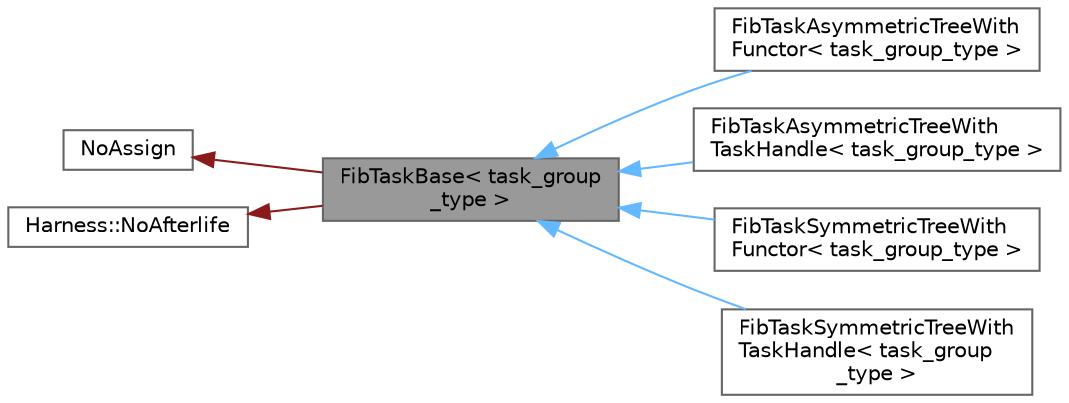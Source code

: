 digraph "FibTaskBase&lt; task_group_type &gt;"
{
 // LATEX_PDF_SIZE
  bgcolor="transparent";
  edge [fontname=Helvetica,fontsize=10,labelfontname=Helvetica,labelfontsize=10];
  node [fontname=Helvetica,fontsize=10,shape=box,height=0.2,width=0.4];
  rankdir="LR";
  Node1 [id="Node000001",label="FibTaskBase\< task_group\l_type \>",height=0.2,width=0.4,color="gray40", fillcolor="grey60", style="filled", fontcolor="black",tooltip=" "];
  Node2 -> Node1 [id="edge1_Node000001_Node000002",dir="back",color="firebrick4",style="solid",tooltip=" "];
  Node2 [id="Node000002",label="NoAssign",height=0.2,width=0.4,color="gray40", fillcolor="white", style="filled",URL="$class_no_assign.html",tooltip="Base class for prohibiting compiler-generated operator="];
  Node3 -> Node1 [id="edge2_Node000001_Node000003",dir="back",color="firebrick4",style="solid",tooltip=" "];
  Node3 [id="Node000003",label="Harness::NoAfterlife",height=0.2,width=0.4,color="gray40", fillcolor="white", style="filled",URL="$class_harness_1_1_no_afterlife.html",tooltip="Base class that asserts that no operations are made with the object after its destruction."];
  Node1 -> Node4 [id="edge3_Node000001_Node000004",dir="back",color="steelblue1",style="solid",tooltip=" "];
  Node4 [id="Node000004",label="FibTaskAsymmetricTreeWith\lFunctor\< task_group_type \>",height=0.2,width=0.4,color="gray40", fillcolor="white", style="filled",URL="$class_fib_task_asymmetric_tree_with_functor.html",tooltip=" "];
  Node1 -> Node5 [id="edge4_Node000001_Node000005",dir="back",color="steelblue1",style="solid",tooltip=" "];
  Node5 [id="Node000005",label="FibTaskAsymmetricTreeWith\lTaskHandle\< task_group_type \>",height=0.2,width=0.4,color="gray40", fillcolor="white", style="filled",URL="$class_fib_task_asymmetric_tree_with_task_handle.html",tooltip=" "];
  Node1 -> Node6 [id="edge5_Node000001_Node000006",dir="back",color="steelblue1",style="solid",tooltip=" "];
  Node6 [id="Node000006",label="FibTaskSymmetricTreeWith\lFunctor\< task_group_type \>",height=0.2,width=0.4,color="gray40", fillcolor="white", style="filled",URL="$class_fib_task_symmetric_tree_with_functor.html",tooltip=" "];
  Node1 -> Node7 [id="edge6_Node000001_Node000007",dir="back",color="steelblue1",style="solid",tooltip=" "];
  Node7 [id="Node000007",label="FibTaskSymmetricTreeWith\lTaskHandle\< task_group\l_type \>",height=0.2,width=0.4,color="gray40", fillcolor="white", style="filled",URL="$class_fib_task_symmetric_tree_with_task_handle.html",tooltip=" "];
}
